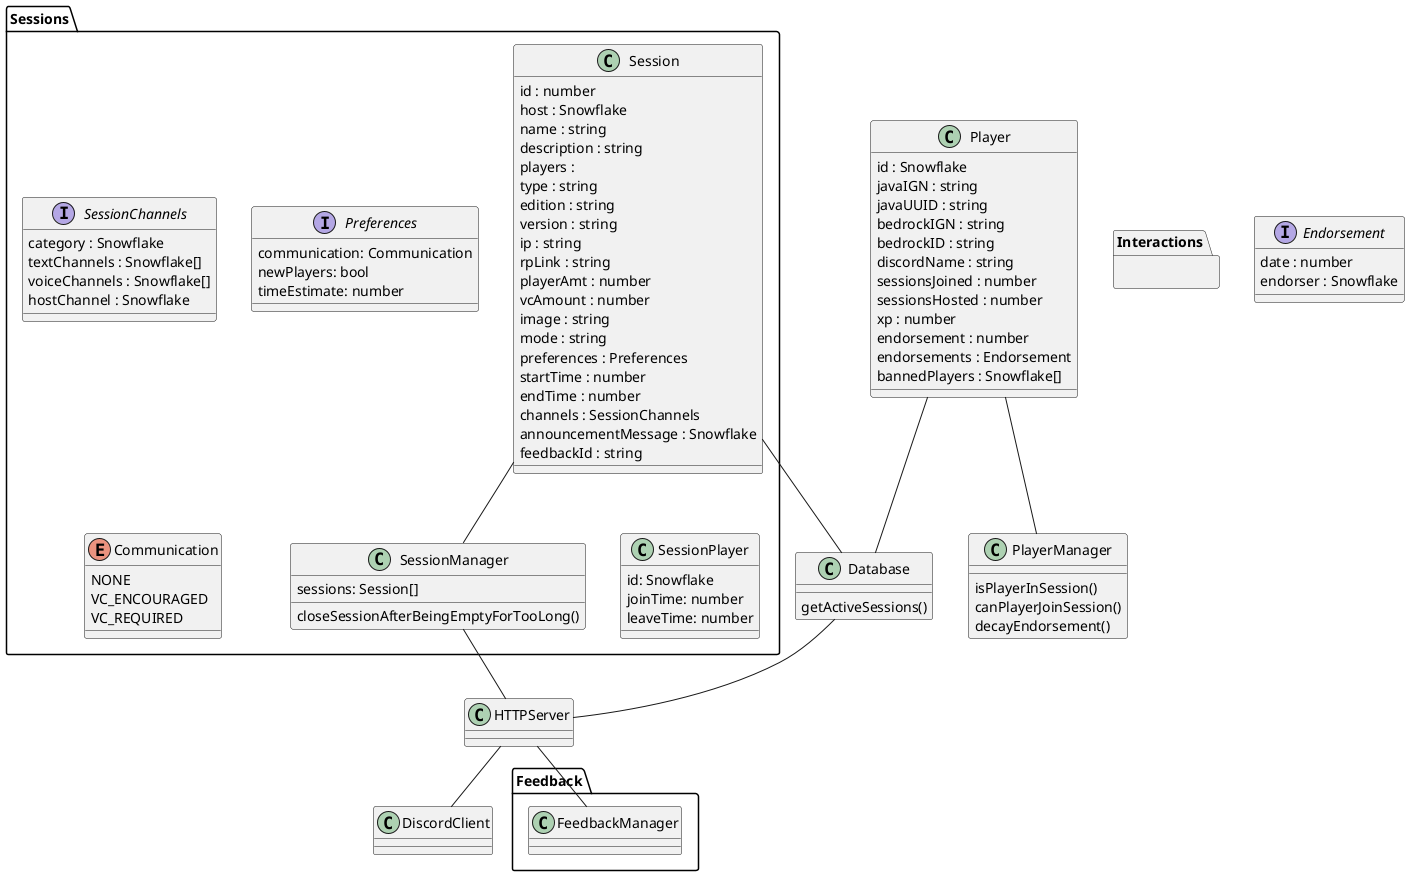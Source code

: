 @startuml Trippy Classes

package Sessions {
	class Session {
		id : number
		host : Snowflake
		name : string
		description : string
		players :
		type : string
		edition : string
		version : string
		ip : string
		rpLink : string
		playerAmt : number
		vcAmount : number
		image : string
		mode : string
		preferences : Preferences
		startTime : number
		endTime : number
		channels : SessionChannels
		announcementMessage : Snowflake
		feedbackId : string
	}

	interface SessionChannels {
		category : Snowflake
		textChannels : Snowflake[]
		voiceChannels : Snowflake[]
		hostChannel : Snowflake
	}

	interface Preferences {
		communication: Communication
		newPlayers: bool
		timeEstimate: number
	}

	enum Communication {
		NONE
		VC_ENCOURAGED
		VC_REQUIRED
	}

	class SessionManager {
		sessions: Session[]
		closeSessionAfterBeingEmptyForTooLong()
	}

	class SessionPlayer {
		id: Snowflake
		joinTime: number
		leaveTime: number
	}
}

class Player {
	id : Snowflake
	javaIGN : string
	javaUUID : string
	bedrockIGN : string
	bedrockID : string
	discordName : string
	sessionsJoined : number
	sessionsHosted : number
	xp : number
	endorsement : number
	endorsements : Endorsement
	bannedPlayers : Snowflake[]
}

interface Endorsement {
	date : number
	endorser : Snowflake
}

class PlayerManager {
	isPlayerInSession()
	canPlayerJoinSession()
	decayEndorsement()
}

class HTTPServer {

}

class DiscordClient {

}

package Interactions {

}

package Feedback {
	class FeedbackManager {

	}
}

class Database {
	getActiveSessions()

}

HTTPServer -- DiscordClient
HTTPServer -- SessionManager
Session -- SessionManager
Database -- HTTPServer
Player -- PlayerManager
Player -- Database
Session -- Database
HTTPServer -- FeedbackManager

@enduml